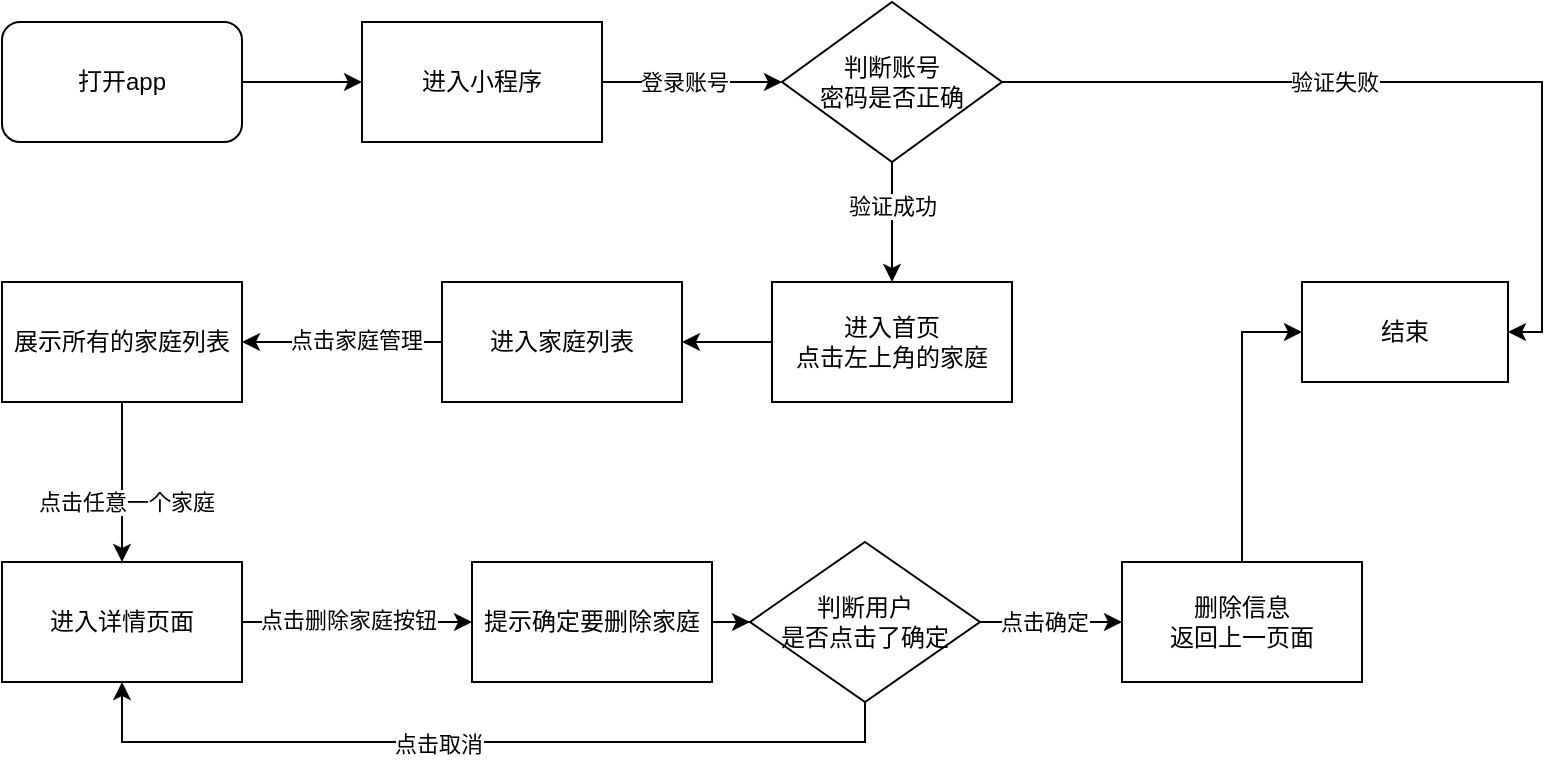 <mxfile version="20.8.18" type="github">
  <diagram name="第 1 页" id="Spf3DLnL3tIFBI4fcnmD">
    <mxGraphModel dx="1434" dy="708" grid="1" gridSize="10" guides="1" tooltips="1" connect="1" arrows="1" fold="1" page="1" pageScale="1" pageWidth="827" pageHeight="1169" math="0" shadow="0">
      <root>
        <mxCell id="0" />
        <mxCell id="1" parent="0" />
        <mxCell id="-jYQ9N6s9ALa7i9oLKK9-7" style="edgeStyle=orthogonalEdgeStyle;rounded=0;orthogonalLoop=1;jettySize=auto;html=1;entryX=0;entryY=0.5;entryDx=0;entryDy=0;" edge="1" parent="1" source="-jYQ9N6s9ALa7i9oLKK9-1" target="-jYQ9N6s9ALa7i9oLKK9-6">
          <mxGeometry relative="1" as="geometry" />
        </mxCell>
        <mxCell id="-jYQ9N6s9ALa7i9oLKK9-1" value="打开app" style="rounded=1;whiteSpace=wrap;html=1;" vertex="1" parent="1">
          <mxGeometry x="10" y="50" width="120" height="60" as="geometry" />
        </mxCell>
        <mxCell id="-jYQ9N6s9ALa7i9oLKK9-11" value="" style="edgeStyle=orthogonalEdgeStyle;rounded=0;orthogonalLoop=1;jettySize=auto;html=1;" edge="1" parent="1" source="-jYQ9N6s9ALa7i9oLKK9-6" target="-jYQ9N6s9ALa7i9oLKK9-10">
          <mxGeometry relative="1" as="geometry" />
        </mxCell>
        <mxCell id="-jYQ9N6s9ALa7i9oLKK9-12" value="登录账号" style="edgeLabel;html=1;align=center;verticalAlign=middle;resizable=0;points=[];" vertex="1" connectable="0" parent="-jYQ9N6s9ALa7i9oLKK9-11">
          <mxGeometry x="0.26" y="-1" relative="1" as="geometry">
            <mxPoint x="-16" y="-1" as="offset" />
          </mxGeometry>
        </mxCell>
        <mxCell id="-jYQ9N6s9ALa7i9oLKK9-6" value="进入小程序" style="rounded=0;whiteSpace=wrap;html=1;" vertex="1" parent="1">
          <mxGeometry x="190" y="50" width="120" height="60" as="geometry" />
        </mxCell>
        <mxCell id="-jYQ9N6s9ALa7i9oLKK9-14" value="" style="edgeStyle=orthogonalEdgeStyle;rounded=0;orthogonalLoop=1;jettySize=auto;html=1;" edge="1" parent="1" source="-jYQ9N6s9ALa7i9oLKK9-10" target="-jYQ9N6s9ALa7i9oLKK9-13">
          <mxGeometry relative="1" as="geometry">
            <Array as="points">
              <mxPoint x="780" y="80" />
            </Array>
          </mxGeometry>
        </mxCell>
        <mxCell id="-jYQ9N6s9ALa7i9oLKK9-15" value="验证失败" style="edgeLabel;html=1;align=center;verticalAlign=middle;resizable=0;points=[];" vertex="1" connectable="0" parent="-jYQ9N6s9ALa7i9oLKK9-14">
          <mxGeometry x="-0.732" y="-1" relative="1" as="geometry">
            <mxPoint x="111" y="-1" as="offset" />
          </mxGeometry>
        </mxCell>
        <mxCell id="-jYQ9N6s9ALa7i9oLKK9-17" value="" style="edgeStyle=orthogonalEdgeStyle;rounded=0;orthogonalLoop=1;jettySize=auto;html=1;" edge="1" parent="1" source="-jYQ9N6s9ALa7i9oLKK9-10" target="-jYQ9N6s9ALa7i9oLKK9-16">
          <mxGeometry relative="1" as="geometry" />
        </mxCell>
        <mxCell id="-jYQ9N6s9ALa7i9oLKK9-18" value="验证成功" style="edgeLabel;html=1;align=center;verticalAlign=middle;resizable=0;points=[];" vertex="1" connectable="0" parent="-jYQ9N6s9ALa7i9oLKK9-17">
          <mxGeometry x="-0.289" relative="1" as="geometry">
            <mxPoint as="offset" />
          </mxGeometry>
        </mxCell>
        <mxCell id="-jYQ9N6s9ALa7i9oLKK9-10" value="判断账号&lt;br&gt;密码是否正确" style="rhombus;whiteSpace=wrap;html=1;rounded=0;" vertex="1" parent="1">
          <mxGeometry x="400" y="40" width="110" height="80" as="geometry" />
        </mxCell>
        <mxCell id="-jYQ9N6s9ALa7i9oLKK9-13" value="结束" style="whiteSpace=wrap;html=1;rounded=0;" vertex="1" parent="1">
          <mxGeometry x="660" y="180" width="103" height="50" as="geometry" />
        </mxCell>
        <mxCell id="-jYQ9N6s9ALa7i9oLKK9-20" value="" style="edgeStyle=orthogonalEdgeStyle;rounded=0;orthogonalLoop=1;jettySize=auto;html=1;" edge="1" parent="1" source="-jYQ9N6s9ALa7i9oLKK9-16" target="-jYQ9N6s9ALa7i9oLKK9-19">
          <mxGeometry relative="1" as="geometry" />
        </mxCell>
        <mxCell id="-jYQ9N6s9ALa7i9oLKK9-16" value="进入首页&lt;br&gt;点击左上角的家庭" style="whiteSpace=wrap;html=1;rounded=0;" vertex="1" parent="1">
          <mxGeometry x="395" y="180" width="120" height="60" as="geometry" />
        </mxCell>
        <mxCell id="-jYQ9N6s9ALa7i9oLKK9-22" value="" style="edgeStyle=orthogonalEdgeStyle;rounded=0;orthogonalLoop=1;jettySize=auto;html=1;" edge="1" parent="1" source="-jYQ9N6s9ALa7i9oLKK9-19" target="-jYQ9N6s9ALa7i9oLKK9-21">
          <mxGeometry relative="1" as="geometry" />
        </mxCell>
        <mxCell id="-jYQ9N6s9ALa7i9oLKK9-23" value="点击家庭管理" style="edgeLabel;html=1;align=center;verticalAlign=middle;resizable=0;points=[];" vertex="1" connectable="0" parent="-jYQ9N6s9ALa7i9oLKK9-22">
          <mxGeometry x="-0.25" y="-1" relative="1" as="geometry">
            <mxPoint x="-6" as="offset" />
          </mxGeometry>
        </mxCell>
        <mxCell id="-jYQ9N6s9ALa7i9oLKK9-19" value="进入家庭列表" style="whiteSpace=wrap;html=1;rounded=0;" vertex="1" parent="1">
          <mxGeometry x="230" y="180" width="120" height="60" as="geometry" />
        </mxCell>
        <mxCell id="-jYQ9N6s9ALa7i9oLKK9-26" value="" style="edgeStyle=orthogonalEdgeStyle;rounded=0;orthogonalLoop=1;jettySize=auto;html=1;" edge="1" parent="1" source="-jYQ9N6s9ALa7i9oLKK9-21" target="-jYQ9N6s9ALa7i9oLKK9-25">
          <mxGeometry relative="1" as="geometry" />
        </mxCell>
        <mxCell id="-jYQ9N6s9ALa7i9oLKK9-27" value="点击任意一个家庭" style="edgeLabel;html=1;align=center;verticalAlign=middle;resizable=0;points=[];" vertex="1" connectable="0" parent="-jYQ9N6s9ALa7i9oLKK9-26">
          <mxGeometry x="0.25" y="2" relative="1" as="geometry">
            <mxPoint as="offset" />
          </mxGeometry>
        </mxCell>
        <mxCell id="-jYQ9N6s9ALa7i9oLKK9-21" value="展示所有的家庭列表" style="whiteSpace=wrap;html=1;rounded=0;" vertex="1" parent="1">
          <mxGeometry x="10" y="180" width="120" height="60" as="geometry" />
        </mxCell>
        <mxCell id="-jYQ9N6s9ALa7i9oLKK9-29" value="" style="edgeStyle=orthogonalEdgeStyle;rounded=0;orthogonalLoop=1;jettySize=auto;html=1;" edge="1" parent="1" source="-jYQ9N6s9ALa7i9oLKK9-25" target="-jYQ9N6s9ALa7i9oLKK9-28">
          <mxGeometry relative="1" as="geometry" />
        </mxCell>
        <mxCell id="-jYQ9N6s9ALa7i9oLKK9-30" value="点击删除家庭按钮" style="edgeLabel;html=1;align=center;verticalAlign=middle;resizable=0;points=[];" vertex="1" connectable="0" parent="-jYQ9N6s9ALa7i9oLKK9-29">
          <mxGeometry x="-0.26" y="1" relative="1" as="geometry">
            <mxPoint x="10" as="offset" />
          </mxGeometry>
        </mxCell>
        <mxCell id="-jYQ9N6s9ALa7i9oLKK9-25" value="进入详情页面" style="whiteSpace=wrap;html=1;rounded=0;" vertex="1" parent="1">
          <mxGeometry x="10" y="320" width="120" height="60" as="geometry" />
        </mxCell>
        <mxCell id="-jYQ9N6s9ALa7i9oLKK9-32" value="" style="edgeStyle=orthogonalEdgeStyle;rounded=0;orthogonalLoop=1;jettySize=auto;html=1;" edge="1" parent="1" source="-jYQ9N6s9ALa7i9oLKK9-28" target="-jYQ9N6s9ALa7i9oLKK9-31">
          <mxGeometry relative="1" as="geometry" />
        </mxCell>
        <mxCell id="-jYQ9N6s9ALa7i9oLKK9-28" value="提示确定要删除家庭" style="whiteSpace=wrap;html=1;rounded=0;" vertex="1" parent="1">
          <mxGeometry x="245" y="320" width="120" height="60" as="geometry" />
        </mxCell>
        <mxCell id="-jYQ9N6s9ALa7i9oLKK9-35" style="edgeStyle=orthogonalEdgeStyle;rounded=0;orthogonalLoop=1;jettySize=auto;html=1;entryX=0.5;entryY=1;entryDx=0;entryDy=0;exitX=0.5;exitY=1;exitDx=0;exitDy=0;" edge="1" parent="1" source="-jYQ9N6s9ALa7i9oLKK9-31" target="-jYQ9N6s9ALa7i9oLKK9-25">
          <mxGeometry relative="1" as="geometry">
            <Array as="points">
              <mxPoint x="442" y="410" />
              <mxPoint x="70" y="410" />
            </Array>
          </mxGeometry>
        </mxCell>
        <mxCell id="-jYQ9N6s9ALa7i9oLKK9-36" value="点击取消" style="edgeLabel;html=1;align=center;verticalAlign=middle;resizable=0;points=[];" vertex="1" connectable="0" parent="-jYQ9N6s9ALa7i9oLKK9-35">
          <mxGeometry x="0.116" y="1" relative="1" as="geometry">
            <mxPoint x="1" as="offset" />
          </mxGeometry>
        </mxCell>
        <mxCell id="-jYQ9N6s9ALa7i9oLKK9-38" value="" style="edgeStyle=orthogonalEdgeStyle;rounded=0;orthogonalLoop=1;jettySize=auto;html=1;" edge="1" parent="1" source="-jYQ9N6s9ALa7i9oLKK9-31" target="-jYQ9N6s9ALa7i9oLKK9-37">
          <mxGeometry relative="1" as="geometry" />
        </mxCell>
        <mxCell id="-jYQ9N6s9ALa7i9oLKK9-39" value="点击确定" style="edgeLabel;html=1;align=center;verticalAlign=middle;resizable=0;points=[];" vertex="1" connectable="0" parent="-jYQ9N6s9ALa7i9oLKK9-38">
          <mxGeometry x="0.081" y="4" relative="1" as="geometry">
            <mxPoint x="-7" y="4" as="offset" />
          </mxGeometry>
        </mxCell>
        <mxCell id="-jYQ9N6s9ALa7i9oLKK9-31" value="判断用户&lt;br&gt;是否点击了确定" style="rhombus;whiteSpace=wrap;html=1;rounded=0;" vertex="1" parent="1">
          <mxGeometry x="384" y="310" width="115" height="80" as="geometry" />
        </mxCell>
        <mxCell id="-jYQ9N6s9ALa7i9oLKK9-40" style="edgeStyle=orthogonalEdgeStyle;rounded=0;orthogonalLoop=1;jettySize=auto;html=1;entryX=0;entryY=0.5;entryDx=0;entryDy=0;" edge="1" parent="1" source="-jYQ9N6s9ALa7i9oLKK9-37" target="-jYQ9N6s9ALa7i9oLKK9-13">
          <mxGeometry relative="1" as="geometry" />
        </mxCell>
        <mxCell id="-jYQ9N6s9ALa7i9oLKK9-37" value="删除信息&lt;br&gt;返回上一页面" style="whiteSpace=wrap;html=1;rounded=0;" vertex="1" parent="1">
          <mxGeometry x="570" y="320" width="120" height="60" as="geometry" />
        </mxCell>
      </root>
    </mxGraphModel>
  </diagram>
</mxfile>
